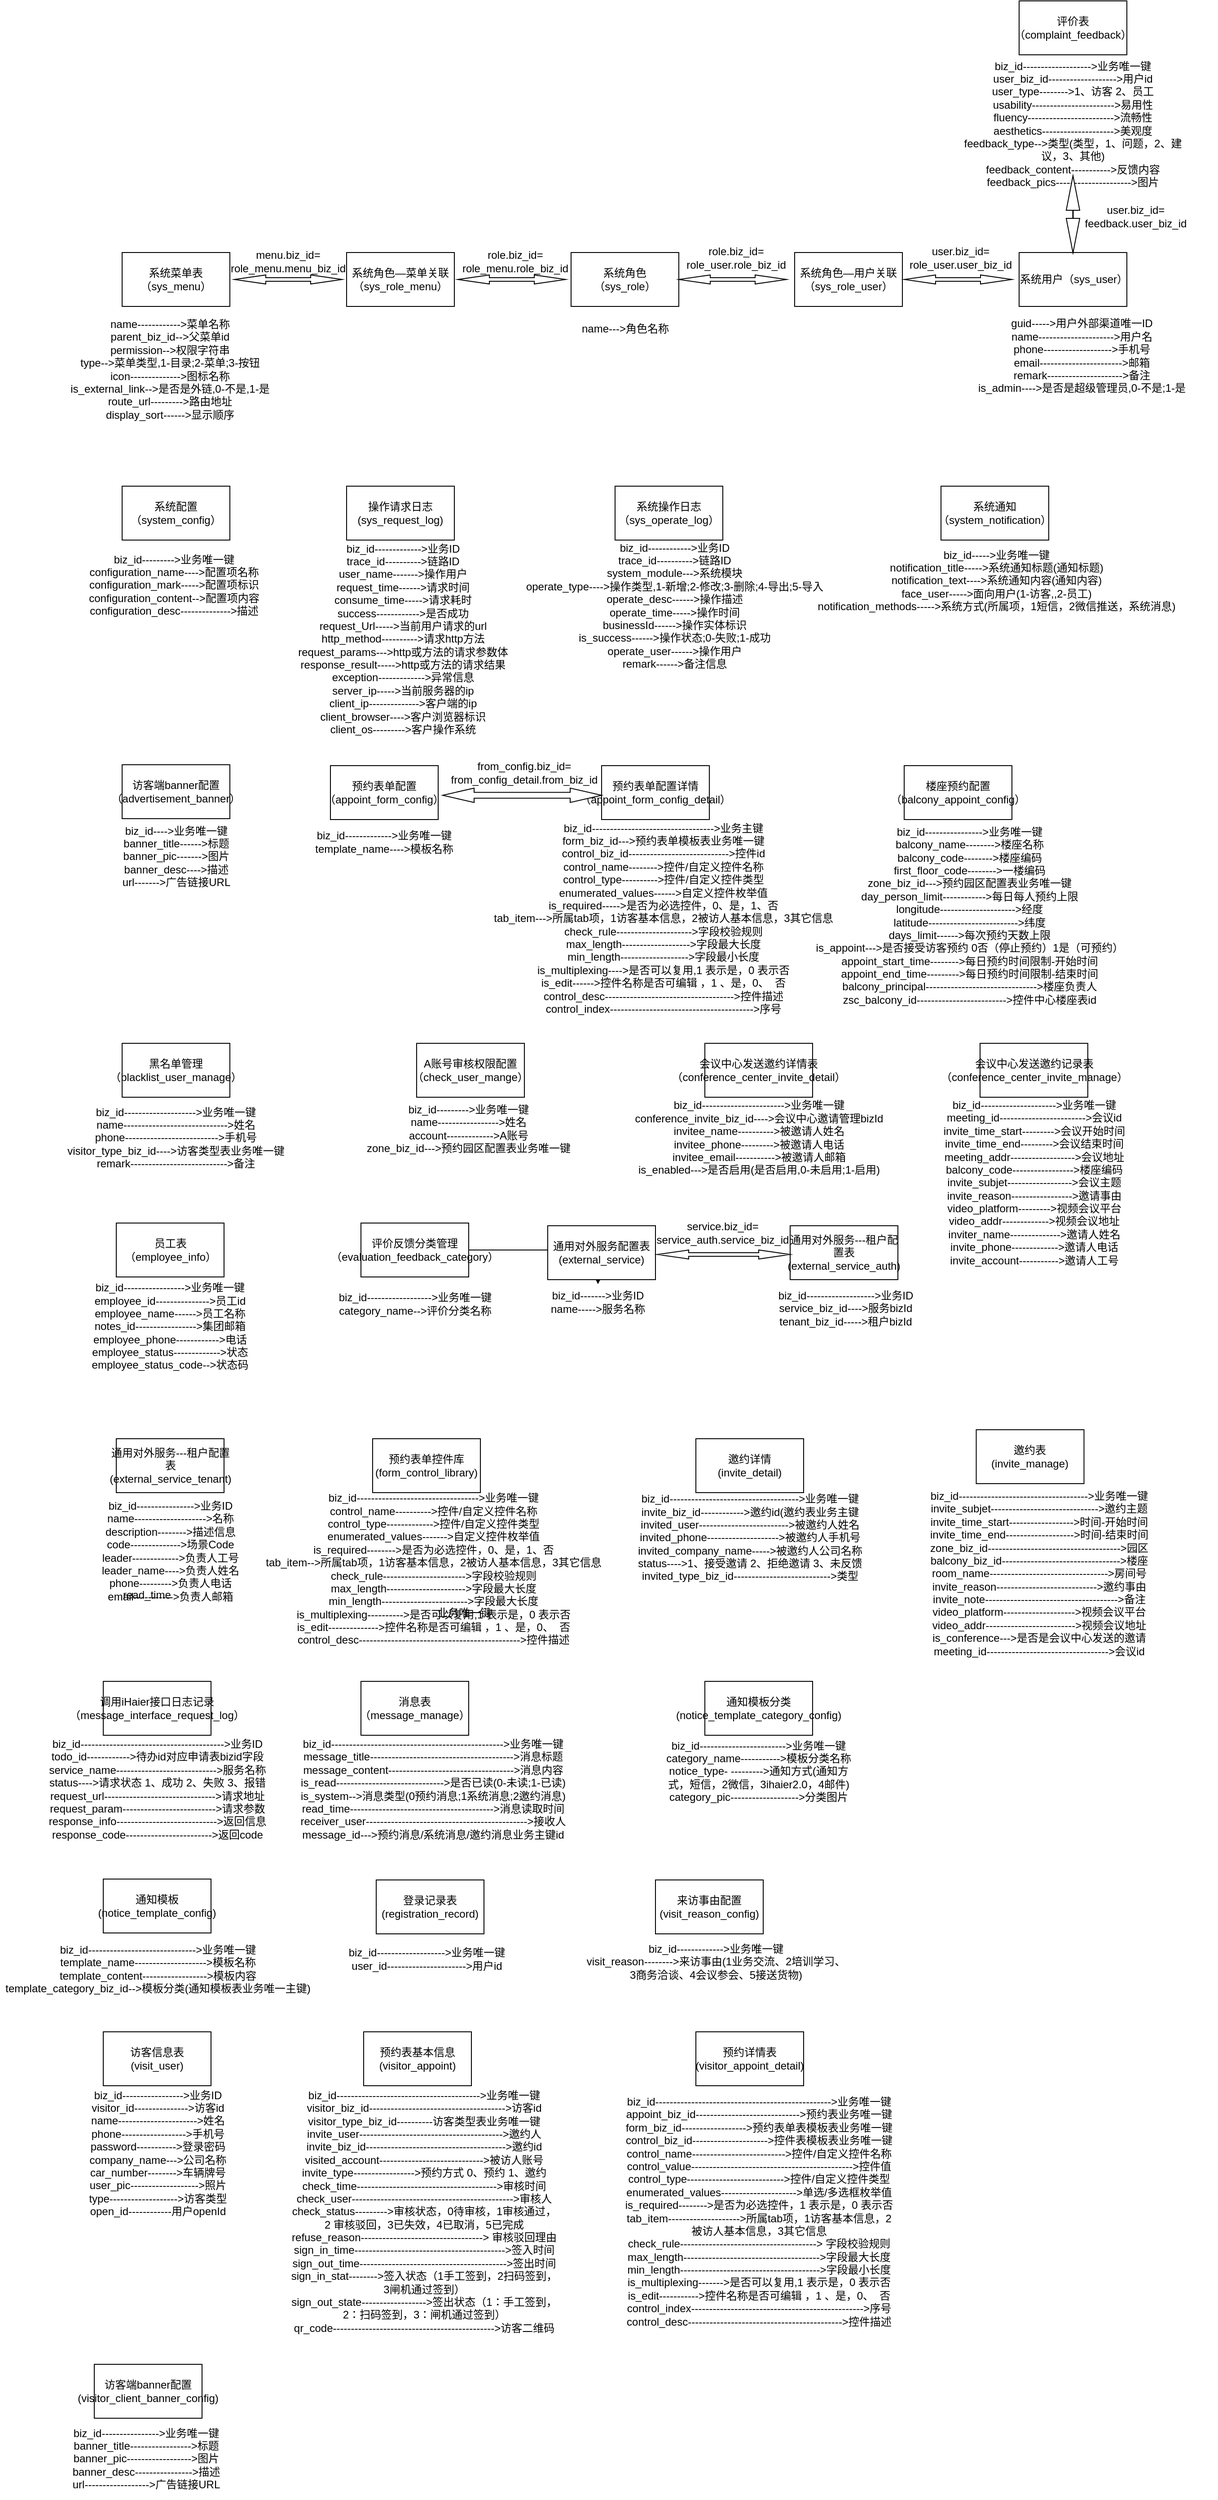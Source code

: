 <mxfile version="21.2.1" type="github">
  <diagram name="第 1 页" id="S5CsdBfcWxi_x1L4hnpd">
    <mxGraphModel dx="1621" dy="1020" grid="1" gridSize="10" guides="1" tooltips="1" connect="1" arrows="1" fold="1" page="0" pageScale="1" pageWidth="827" pageHeight="1169" math="0" shadow="0">
      <root>
        <mxCell id="0" />
        <mxCell id="1" parent="0" />
        <mxCell id="8aJ3rFpo03X7Fq3H-rf9-1" value="系统菜单表&lt;br&gt;（sys_menu）" style="rounded=0;whiteSpace=wrap;html=1;" vertex="1" parent="1">
          <mxGeometry x="-69" y="70" width="120" height="60" as="geometry" />
        </mxCell>
        <mxCell id="8aJ3rFpo03X7Fq3H-rf9-2" value="系统操作日志&lt;br&gt;（sys_operate_log）" style="rounded=0;whiteSpace=wrap;html=1;" vertex="1" parent="1">
          <mxGeometry x="480" y="330" width="120" height="60" as="geometry" />
        </mxCell>
        <mxCell id="8aJ3rFpo03X7Fq3H-rf9-3" value="操作请求日志(sys_request_log)" style="rounded=0;whiteSpace=wrap;html=1;" vertex="1" parent="1">
          <mxGeometry x="181" y="330" width="120" height="60" as="geometry" />
        </mxCell>
        <mxCell id="8aJ3rFpo03X7Fq3H-rf9-4" value="系统角色&lt;br&gt;（sys_role）" style="rounded=0;whiteSpace=wrap;html=1;" vertex="1" parent="1">
          <mxGeometry x="431" y="70" width="120" height="60" as="geometry" />
        </mxCell>
        <mxCell id="8aJ3rFpo03X7Fq3H-rf9-5" value="系统角色—菜单关联&lt;br&gt;（sys_role_menu）" style="rounded=0;whiteSpace=wrap;html=1;" vertex="1" parent="1">
          <mxGeometry x="181" y="70" width="120" height="60" as="geometry" />
        </mxCell>
        <mxCell id="8aJ3rFpo03X7Fq3H-rf9-6" value="系统角色—用户关联&lt;br&gt;（sys_role_user）" style="rounded=0;whiteSpace=wrap;html=1;" vertex="1" parent="1">
          <mxGeometry x="680" y="70" width="120" height="60" as="geometry" />
        </mxCell>
        <mxCell id="8aJ3rFpo03X7Fq3H-rf9-7" value="系统用户（sys_user）" style="rounded=0;whiteSpace=wrap;html=1;" vertex="1" parent="1">
          <mxGeometry x="930" y="70" width="120" height="60" as="geometry" />
        </mxCell>
        <mxCell id="8aJ3rFpo03X7Fq3H-rf9-8" value="系统配置&lt;br&gt;（system_config）" style="rounded=0;whiteSpace=wrap;html=1;" vertex="1" parent="1">
          <mxGeometry x="-69" y="330" width="120" height="60" as="geometry" />
        </mxCell>
        <mxCell id="8aJ3rFpo03X7Fq3H-rf9-9" value="系统通知&lt;br&gt;（system_notification）" style="rounded=0;whiteSpace=wrap;html=1;" vertex="1" parent="1">
          <mxGeometry x="843" y="330" width="120" height="60" as="geometry" />
        </mxCell>
        <mxCell id="8aJ3rFpo03X7Fq3H-rf9-10" value="" style="html=1;shadow=0;dashed=0;align=center;verticalAlign=middle;shape=mxgraph.arrows2.twoWayArrow;dy=0.6;dx=35;" vertex="1" parent="1">
          <mxGeometry x="56" y="95" width="120" height="10" as="geometry" />
        </mxCell>
        <mxCell id="8aJ3rFpo03X7Fq3H-rf9-11" value="menu.biz_id=&lt;br&gt;role_menu.menu_biz_id" style="text;strokeColor=none;align=center;fillColor=none;html=1;verticalAlign=middle;whiteSpace=wrap;rounded=0;" vertex="1" parent="1">
          <mxGeometry x="86" y="65" width="60" height="30" as="geometry" />
        </mxCell>
        <mxCell id="8aJ3rFpo03X7Fq3H-rf9-12" value="" style="html=1;shadow=0;dashed=0;align=center;verticalAlign=middle;shape=mxgraph.arrows2.twoWayArrow;dy=0.6;dx=35;" vertex="1" parent="1">
          <mxGeometry x="305" y="95" width="120" height="10" as="geometry" />
        </mxCell>
        <mxCell id="8aJ3rFpo03X7Fq3H-rf9-13" value="role.biz_id=&lt;br&gt;role_menu.role_biz_id" style="text;strokeColor=none;align=center;fillColor=none;html=1;verticalAlign=middle;whiteSpace=wrap;rounded=0;" vertex="1" parent="1">
          <mxGeometry x="339" y="65" width="60" height="30" as="geometry" />
        </mxCell>
        <mxCell id="8aJ3rFpo03X7Fq3H-rf9-14" value="" style="html=1;shadow=0;dashed=0;align=center;verticalAlign=middle;shape=mxgraph.arrows2.twoWayArrow;dy=0.6;dx=35;" vertex="1" parent="1">
          <mxGeometry x="551" y="95" width="120" height="10" as="geometry" />
        </mxCell>
        <mxCell id="8aJ3rFpo03X7Fq3H-rf9-15" value="role.biz_id=&lt;br&gt;role_user.role_biz_id" style="text;strokeColor=none;align=center;fillColor=none;html=1;verticalAlign=middle;whiteSpace=wrap;rounded=0;" vertex="1" parent="1">
          <mxGeometry x="585" y="61" width="60" height="30" as="geometry" />
        </mxCell>
        <mxCell id="8aJ3rFpo03X7Fq3H-rf9-16" value="" style="html=1;shadow=0;dashed=0;align=center;verticalAlign=middle;shape=mxgraph.arrows2.twoWayArrow;dy=0.6;dx=35;" vertex="1" parent="1">
          <mxGeometry x="802" y="95" width="120" height="10" as="geometry" />
        </mxCell>
        <mxCell id="8aJ3rFpo03X7Fq3H-rf9-17" value="user.biz_id=&lt;br&gt;role_user.user_biz_id" style="text;strokeColor=none;align=center;fillColor=none;html=1;verticalAlign=middle;whiteSpace=wrap;rounded=0;" vertex="1" parent="1">
          <mxGeometry x="835" y="61" width="60" height="30" as="geometry" />
        </mxCell>
        <mxCell id="8aJ3rFpo03X7Fq3H-rf9-19" value="name------------&amp;gt;菜单名称&lt;br&gt;parent_biz_id--&amp;gt;父菜单id&lt;br&gt;permission--&amp;gt;权限字符串&lt;br&gt;type--&amp;gt;菜单类型,1-目录;2-菜单;3-按钮&lt;br&gt;icon--------------&amp;gt;图标名称&lt;br&gt;is_external_link--&amp;gt;是否是外链,0-不是,1-是&lt;br&gt;route_url---------&amp;gt;路由地址&lt;br&gt;display_sort------&amp;gt;显示顺序" style="text;strokeColor=none;align=center;fillColor=none;html=1;verticalAlign=middle;whiteSpace=wrap;rounded=0;" vertex="1" parent="1">
          <mxGeometry x="-140" y="130" width="249" height="140" as="geometry" />
        </mxCell>
        <mxCell id="8aJ3rFpo03X7Fq3H-rf9-20" value="name---&amp;gt;角色名称" style="text;strokeColor=none;align=center;fillColor=none;html=1;verticalAlign=middle;whiteSpace=wrap;rounded=0;" vertex="1" parent="1">
          <mxGeometry x="432" y="140" width="119" height="30" as="geometry" />
        </mxCell>
        <mxCell id="8aJ3rFpo03X7Fq3H-rf9-21" value="guid-----&amp;gt;用户外部渠道唯一ID&lt;br&gt;name---------------------&amp;gt;用户名&lt;br&gt;phone-------------------&amp;gt;手机号&lt;br&gt;email-----------------------&amp;gt;邮箱&lt;br&gt;remark---------------------&amp;gt;备注&lt;br&gt;is_admin----&amp;gt;是否是超级管理员,0-不是;1-是" style="text;strokeColor=none;align=center;fillColor=none;html=1;verticalAlign=middle;whiteSpace=wrap;rounded=0;" vertex="1" parent="1">
          <mxGeometry x="860" y="120" width="280" height="130" as="geometry" />
        </mxCell>
        <mxCell id="8aJ3rFpo03X7Fq3H-rf9-22" value="biz_id---------&amp;gt;业务唯一键&lt;br&gt;configuration_name----&amp;gt;配置项名称&lt;br&gt;configuration_mark-----&amp;gt;配置项标识&lt;br&gt;configuration_content--&amp;gt;配置项内容configuration_desc--------------&amp;gt;描述" style="text;strokeColor=none;align=center;fillColor=none;html=1;verticalAlign=middle;whiteSpace=wrap;rounded=0;" vertex="1" parent="1">
          <mxGeometry x="-131" y="390" width="240" height="100" as="geometry" />
        </mxCell>
        <mxCell id="8aJ3rFpo03X7Fq3H-rf9-23" value="biz_id-------------&amp;gt;业务ID&lt;br&gt;trace_id----------&amp;gt;链路ID&lt;br&gt;user_name-------&amp;gt;操作用户&lt;br&gt;request_time------&amp;gt;请求时间&lt;br&gt;consume_time-----&amp;gt;请求耗时&lt;br&gt;success------------&amp;gt;是否成功&lt;br&gt;request_Url-----&amp;gt;当前用户请求的url&lt;br&gt;http_method----------&amp;gt;请求http方法&lt;br&gt;request_params---&amp;gt;http或方法的请求参数体&lt;br&gt;response_result-----&amp;gt;http或方法的请求结果&lt;br&gt;exception-------------&amp;gt;异常信息&lt;br&gt;server_ip-----&amp;gt;当前服务器的ip&lt;br&gt;client_ip--------------&amp;gt;客户端的ip&lt;br&gt;client_browser----&amp;gt;客户浏览器标识&lt;br&gt;client_os---------&amp;gt;客户操作系统" style="text;strokeColor=none;align=center;fillColor=none;html=1;verticalAlign=middle;whiteSpace=wrap;rounded=0;" vertex="1" parent="1">
          <mxGeometry x="109" y="380" width="270" height="240" as="geometry" />
        </mxCell>
        <mxCell id="8aJ3rFpo03X7Fq3H-rf9-24" value="biz_id------------&amp;gt;业务ID&lt;br&gt;trace_id----------&amp;gt;链路ID&lt;br&gt;system_module---&amp;gt;系统模块&lt;br&gt;operate_type----&amp;gt;操作类型,1-新增;2-修改;3-删除;4-导出;5-导入&lt;br&gt;operate_desc------&amp;gt;操作描述&lt;br&gt;operate_time-----&amp;gt;操作时间&lt;br&gt;businessId------&amp;gt;操作实体标识&lt;br&gt;is_success------&amp;gt;操作状态;0-失败;1-成功&lt;br&gt;operate_user------&amp;gt;操作用户&lt;br&gt;remark------&amp;gt;备注信息" style="text;strokeColor=none;align=center;fillColor=none;html=1;verticalAlign=middle;whiteSpace=wrap;rounded=0;" vertex="1" parent="1">
          <mxGeometry x="379" y="360" width="335" height="205" as="geometry" />
        </mxCell>
        <mxCell id="8aJ3rFpo03X7Fq3H-rf9-25" value="biz_id-----&amp;gt;业务唯一键&lt;br&gt;notification_title-----&amp;gt;系统通知标题(通知标题)&lt;br&gt;notification_text----&amp;gt;系统通知内容(通知内容)&lt;br&gt;face_user-----&amp;gt;面向用户(1-访客,,2-员工)&lt;br&gt;notification_methods-----&amp;gt;系统方式(所属项，1短信，2微信推送，系统消息)&lt;br&gt;" style="text;strokeColor=none;align=center;fillColor=none;html=1;verticalAlign=middle;whiteSpace=wrap;rounded=0;" vertex="1" parent="1">
          <mxGeometry x="700" y="330" width="410" height="210" as="geometry" />
        </mxCell>
        <mxCell id="8aJ3rFpo03X7Fq3H-rf9-26" value="访客端banner配置&lt;br&gt;（advertisement_banner）" style="rounded=0;whiteSpace=wrap;html=1;" vertex="1" parent="1">
          <mxGeometry x="-69" y="640" width="120" height="60" as="geometry" />
        </mxCell>
        <mxCell id="8aJ3rFpo03X7Fq3H-rf9-27" value="biz_id----&amp;gt;业务唯一键&lt;br&gt;banner_title------&amp;gt;标题&lt;br&gt;banner_pic-------&amp;gt;图片&lt;br&gt;banner_desc----&amp;gt;描述&lt;br&gt;url-------&amp;gt;广告链接URL&lt;br&gt;" style="text;strokeColor=none;align=center;fillColor=none;html=1;verticalAlign=middle;whiteSpace=wrap;rounded=0;" vertex="1" parent="1">
          <mxGeometry x="-109.5" y="682" width="201" height="120" as="geometry" />
        </mxCell>
        <mxCell id="8aJ3rFpo03X7Fq3H-rf9-28" value="预约表单配置&lt;br&gt;（appoint_form_config）" style="rounded=0;whiteSpace=wrap;html=1;" vertex="1" parent="1">
          <mxGeometry x="163" y="641" width="120" height="60" as="geometry" />
        </mxCell>
        <mxCell id="8aJ3rFpo03X7Fq3H-rf9-29" value="biz_id-------------&amp;gt;业务唯一键&lt;br&gt;template_name----&amp;gt;模板名称" style="text;strokeColor=none;align=center;fillColor=none;html=1;verticalAlign=middle;whiteSpace=wrap;rounded=0;" vertex="1" parent="1">
          <mxGeometry x="137.25" y="691" width="171.5" height="70" as="geometry" />
        </mxCell>
        <mxCell id="8aJ3rFpo03X7Fq3H-rf9-31" value="预约表单配置详情&lt;br&gt;（appoint_form_config_detail）" style="rounded=0;whiteSpace=wrap;html=1;" vertex="1" parent="1">
          <mxGeometry x="465" y="641" width="120" height="60" as="geometry" />
        </mxCell>
        <mxCell id="8aJ3rFpo03X7Fq3H-rf9-32" value="biz_id----------------------------------&amp;gt;业务主键&lt;br&gt;form_biz_id---&amp;gt;预约表单模板表业务唯一键&lt;br&gt;control_biz_id----------------------------&amp;gt;控件id&lt;br&gt;control_name--------&amp;gt;控件/自定义控件名称&lt;br&gt;control_type----------&amp;gt;控件/自定义控件类型&lt;br&gt;enumerated_values------&amp;gt;自定义控件枚举值&lt;br&gt;is_required-----&amp;gt;是否为必选控件，0、是，1、否&lt;br&gt;tab_item---&amp;gt;所属tab项，1访客基本信息，2被访人基本信息，3其它信息&lt;br&gt;check_rule---------------------&amp;gt;字段校验规则&lt;br&gt;max_length-------------------&amp;gt;字段最大长度&lt;br&gt;min_length-------------------&amp;gt;字段最小长度&lt;br&gt;is_multiplexing----&amp;gt;是否可以复用,1 表示是，0 表示否&lt;br&gt;is_edit------&amp;gt;控件名称是否可编辑 ，1 、是，0、&amp;nbsp; 否&lt;br&gt;control_desc------------------------------------&amp;gt;控件描述&lt;br&gt;control_index----------------------------------------&amp;gt;序号" style="text;strokeColor=none;align=center;fillColor=none;html=1;verticalAlign=middle;whiteSpace=wrap;rounded=0;" vertex="1" parent="1">
          <mxGeometry x="339" y="706" width="390" height="210" as="geometry" />
        </mxCell>
        <mxCell id="8aJ3rFpo03X7Fq3H-rf9-33" value="" style="html=1;shadow=0;dashed=0;align=center;verticalAlign=middle;shape=mxgraph.arrows2.twoWayArrow;dy=0.6;dx=35;" vertex="1" parent="1">
          <mxGeometry x="288" y="666" width="177" height="16" as="geometry" />
        </mxCell>
        <mxCell id="8aJ3rFpo03X7Fq3H-rf9-34" value="from_config.biz_id=&lt;br&gt;from_config_detail.from_biz_id" style="text;strokeColor=none;align=center;fillColor=none;html=1;verticalAlign=middle;whiteSpace=wrap;rounded=0;" vertex="1" parent="1">
          <mxGeometry x="291.5" y="613" width="173.5" height="71" as="geometry" />
        </mxCell>
        <mxCell id="8aJ3rFpo03X7Fq3H-rf9-35" value="楼座预约配置&lt;br&gt;（balcony_appoint_config）" style="rounded=0;whiteSpace=wrap;html=1;" vertex="1" parent="1">
          <mxGeometry x="802" y="641" width="120" height="60" as="geometry" />
        </mxCell>
        <mxCell id="8aJ3rFpo03X7Fq3H-rf9-36" value="biz_id----------------&amp;gt;业务唯一键&lt;br&gt;balcony_name--------&amp;gt;楼座名称&lt;br&gt;balcony_code--------&amp;gt;楼座编码&lt;br&gt;first_floor_code--------&amp;gt;一楼编码&lt;br&gt;zone_biz_id---&amp;gt;预约园区配置表业务唯一键&lt;br&gt;day_person_limit------------&amp;gt;每日每人预约上限&lt;br&gt;longitude---------------------&amp;gt;经度&lt;br&gt;latitude-------------------------&amp;gt;纬度&lt;br&gt;days_limit------&amp;gt;每次预约天数上限&lt;br&gt;is_appoint---&amp;gt;是否接受访客预约 0否（停止预约）1是（可预约）&lt;br&gt;appoint_start_time--------&amp;gt;每日预约时间限制-开始时间&lt;br&gt;appoint_end_time---------&amp;gt;每日预约时间限制-结束时间&lt;br&gt;balcony_principal-------------------------------&amp;gt;楼座负责人&lt;br&gt;zsc_balcony_id-------------------------&amp;gt;控件中心楼座表id" style="text;strokeColor=none;align=center;fillColor=none;html=1;verticalAlign=middle;whiteSpace=wrap;rounded=0;" vertex="1" parent="1">
          <mxGeometry x="690" y="703" width="370" height="209" as="geometry" />
        </mxCell>
        <mxCell id="8aJ3rFpo03X7Fq3H-rf9-37" value="黑名单管理&lt;br&gt;（blacklist_user_manage）" style="rounded=0;whiteSpace=wrap;html=1;" vertex="1" parent="1">
          <mxGeometry x="-69" y="950" width="120" height="60" as="geometry" />
        </mxCell>
        <mxCell id="8aJ3rFpo03X7Fq3H-rf9-38" value="biz_id--------------------&amp;gt;业务唯一键&lt;br&gt;name-----------------------------&amp;gt;姓名&lt;br&gt;phone--------------------------&amp;gt;手机号&lt;br&gt;visitor_type_biz_id----&amp;gt;访客类型表业务唯一键&lt;br&gt;remark---------------------------&amp;gt;备注" style="text;strokeColor=none;align=center;fillColor=none;html=1;verticalAlign=middle;whiteSpace=wrap;rounded=0;" vertex="1" parent="1">
          <mxGeometry x="-144" y="1000" width="270" height="110" as="geometry" />
        </mxCell>
        <mxCell id="8aJ3rFpo03X7Fq3H-rf9-39" value="A账号审核权限配置&lt;br&gt;（check_user_mange）" style="rounded=0;whiteSpace=wrap;html=1;" vertex="1" parent="1">
          <mxGeometry x="259" y="950" width="120" height="60" as="geometry" />
        </mxCell>
        <mxCell id="8aJ3rFpo03X7Fq3H-rf9-40" value="biz_id---------&amp;gt;业务唯一键&lt;br&gt;name-----------------&amp;gt;姓名&lt;br&gt;account-------------&amp;gt;A账号&lt;br&gt;zone_biz_id---&amp;gt;预约园区配置表业务唯一键&lt;br&gt;" style="text;strokeColor=none;align=center;fillColor=none;html=1;verticalAlign=middle;whiteSpace=wrap;rounded=0;" vertex="1" parent="1">
          <mxGeometry x="190" y="1000" width="254" height="90" as="geometry" />
        </mxCell>
        <mxCell id="8aJ3rFpo03X7Fq3H-rf9-41" value="评价表&lt;br&gt;（complaint_feedback）" style="rounded=0;whiteSpace=wrap;html=1;" vertex="1" parent="1">
          <mxGeometry x="930" y="-210" width="120" height="60" as="geometry" />
        </mxCell>
        <mxCell id="8aJ3rFpo03X7Fq3H-rf9-42" value="biz_id-------------------&amp;gt;业务唯一键&lt;br&gt;user_biz_id-------------------&amp;gt;用户id&lt;br&gt;user_type--------&amp;gt;1、访客 2、员工&lt;br&gt;usability-----------------------&amp;gt;易用性&lt;br&gt;fluency------------------------&amp;gt;流畅性&lt;br&gt;aesthetics--------------------&amp;gt;美观度&lt;br&gt;feedback_type--&amp;gt;类型(类型，1、问题，2、建议，3、其他)&lt;br&gt;feedback_content-----------&amp;gt;反馈内容&lt;br&gt;feedback_pics---------------------&amp;gt;图片" style="text;strokeColor=none;align=center;fillColor=none;html=1;verticalAlign=middle;whiteSpace=wrap;rounded=0;" vertex="1" parent="1">
          <mxGeometry x="860" y="-153" width="260" height="160" as="geometry" />
        </mxCell>
        <mxCell id="8aJ3rFpo03X7Fq3H-rf9-44" value="" style="html=1;shadow=0;dashed=0;align=center;verticalAlign=middle;shape=mxgraph.arrows2.twoWayArrow;dy=0.97;dx=38.5;rotation=-90;" vertex="1" parent="1">
          <mxGeometry x="947" y="20" width="86" height="15" as="geometry" />
        </mxCell>
        <mxCell id="8aJ3rFpo03X7Fq3H-rf9-45" value="user.biz_id=&lt;br&gt;feedback.user_biz_id" style="text;strokeColor=none;align=center;fillColor=none;html=1;verticalAlign=middle;whiteSpace=wrap;rounded=0;" vertex="1" parent="1">
          <mxGeometry x="970" y="-5" width="180" height="70" as="geometry" />
        </mxCell>
        <mxCell id="8aJ3rFpo03X7Fq3H-rf9-46" value="会议中心发送邀约详情表（conference_center_invite_detail）" style="rounded=0;whiteSpace=wrap;html=1;" vertex="1" parent="1">
          <mxGeometry x="580" y="950" width="120" height="60" as="geometry" />
        </mxCell>
        <mxCell id="8aJ3rFpo03X7Fq3H-rf9-47" value="biz_id-----------------------&amp;gt;业务唯一键&lt;br&gt;conference_invite_biz_id----&amp;gt;会议中心邀请管理bizId&lt;br&gt;invitee_name----------&amp;gt;被邀请人姓名&lt;br&gt;invitee_phone---------&amp;gt;被邀请人电话&lt;br&gt;invitee_email-----------&amp;gt;被邀请人邮箱&lt;br&gt;is_enabled---&amp;gt;是否启用(是否启用,0-未启用;1-启用)&lt;br&gt;" style="text;strokeColor=none;align=center;fillColor=none;html=1;verticalAlign=middle;whiteSpace=wrap;rounded=0;" vertex="1" parent="1">
          <mxGeometry x="495.5" y="965" width="289" height="180" as="geometry" />
        </mxCell>
        <mxCell id="8aJ3rFpo03X7Fq3H-rf9-49" value="会议中心发送邀约记录表（conference_center_invite_manage）" style="rounded=0;whiteSpace=wrap;html=1;" vertex="1" parent="1">
          <mxGeometry x="886.5" y="950" width="120" height="60" as="geometry" />
        </mxCell>
        <mxCell id="8aJ3rFpo03X7Fq3H-rf9-50" value="biz_id---------------------&amp;gt;业务唯一键&lt;br&gt;meeting_id------------------------&amp;gt;会议id&lt;br&gt;invite_time_start---------&amp;gt;会议开始时间&lt;br&gt;invite_time_end---------&amp;gt;会议结束时间&lt;br&gt;meeting_addr------------------&amp;gt;会议地址&lt;br&gt;balcony_code-----------------&amp;gt;楼座编码&lt;br&gt;invite_subjet------------------&amp;gt;会议主题&lt;br&gt;invite_reason-----------------&amp;gt;邀请事由&lt;br&gt;video_platform---------&amp;gt;视频会议平台&lt;br&gt;video_addr-------------&amp;gt;视频会议地址&lt;br&gt;inviter_name--------------&amp;gt;邀请人姓名&lt;br&gt;invite_phone-------------&amp;gt;邀请人电话&lt;br&gt;invite_account-----------&amp;gt;邀请人工号" style="text;strokeColor=none;align=center;fillColor=none;html=1;verticalAlign=middle;whiteSpace=wrap;rounded=0;" vertex="1" parent="1">
          <mxGeometry x="827.5" y="1000" width="238" height="210" as="geometry" />
        </mxCell>
        <mxCell id="8aJ3rFpo03X7Fq3H-rf9-51" value="员工表&lt;br&gt;（employee_info）" style="rounded=0;whiteSpace=wrap;html=1;" vertex="1" parent="1">
          <mxGeometry x="-75.5" y="1150" width="120" height="60" as="geometry" />
        </mxCell>
        <mxCell id="8aJ3rFpo03X7Fq3H-rf9-52" value="biz_id-----------------&amp;gt;业务唯一键&lt;br&gt;employee_id---------------&amp;gt;员工id&lt;br&gt;employee_name------&amp;gt;员工名称&lt;br&gt;notes_id-----------------&amp;gt;集团邮箱&lt;br&gt;employee_phone------------&amp;gt;电话&lt;br&gt;employee_status-------------&amp;gt;状态&lt;br&gt;employee_status_code--&amp;gt;状态码&lt;br&gt;" style="text;strokeColor=none;align=center;fillColor=none;html=1;verticalAlign=middle;whiteSpace=wrap;rounded=0;" vertex="1" parent="1">
          <mxGeometry x="-125.87" y="1200" width="220.75" height="130" as="geometry" />
        </mxCell>
        <mxCell id="8aJ3rFpo03X7Fq3H-rf9-64" value="" style="edgeStyle=orthogonalEdgeStyle;rounded=0;orthogonalLoop=1;jettySize=auto;html=1;" edge="1" parent="1" source="8aJ3rFpo03X7Fq3H-rf9-53" target="8aJ3rFpo03X7Fq3H-rf9-56">
          <mxGeometry relative="1" as="geometry" />
        </mxCell>
        <mxCell id="8aJ3rFpo03X7Fq3H-rf9-53" value="评价反馈分类管理&lt;br&gt;（evaluation_feedback_category）" style="rounded=0;whiteSpace=wrap;html=1;" vertex="1" parent="1">
          <mxGeometry x="197" y="1150" width="120" height="60" as="geometry" />
        </mxCell>
        <mxCell id="8aJ3rFpo03X7Fq3H-rf9-54" value="biz_id------------------&amp;gt;业务唯一键&lt;br&gt;category_name--&amp;gt;评价分类名称&lt;br&gt;" style="text;strokeColor=none;align=center;fillColor=none;html=1;verticalAlign=middle;whiteSpace=wrap;rounded=0;" vertex="1" parent="1">
          <mxGeometry x="150.5" y="1210" width="213" height="60" as="geometry" />
        </mxCell>
        <mxCell id="8aJ3rFpo03X7Fq3H-rf9-55" value="通用对外服务配置表&lt;br&gt;(external_service)" style="rounded=0;whiteSpace=wrap;html=1;" vertex="1" parent="1">
          <mxGeometry x="405" y="1153" width="120" height="60" as="geometry" />
        </mxCell>
        <mxCell id="8aJ3rFpo03X7Fq3H-rf9-56" value="biz_id-------&amp;gt;业务ID&lt;br&gt;name-----&amp;gt;服务名称" style="text;strokeColor=none;align=center;fillColor=none;html=1;verticalAlign=middle;whiteSpace=wrap;rounded=0;" vertex="1" parent="1">
          <mxGeometry x="368" y="1218" width="186" height="40" as="geometry" />
        </mxCell>
        <mxCell id="8aJ3rFpo03X7Fq3H-rf9-57" value="通用对外服务---租户配置表(external_service_auth)" style="rounded=0;whiteSpace=wrap;html=1;" vertex="1" parent="1">
          <mxGeometry x="675" y="1153" width="120" height="60" as="geometry" />
        </mxCell>
        <mxCell id="8aJ3rFpo03X7Fq3H-rf9-58" value="biz_id-------------------&amp;gt;业务ID&lt;br&gt;service_biz_id----&amp;gt;服务bizId&lt;br&gt;tenant_biz_id-----&amp;gt;租户bizId" style="text;strokeColor=none;align=center;fillColor=none;html=1;verticalAlign=middle;whiteSpace=wrap;rounded=0;" vertex="1" parent="1">
          <mxGeometry x="646.5" y="1210" width="180" height="70" as="geometry" />
        </mxCell>
        <mxCell id="8aJ3rFpo03X7Fq3H-rf9-59" value="" style="html=1;shadow=0;dashed=0;align=center;verticalAlign=middle;shape=mxgraph.arrows2.twoWayArrow;dy=0.6;dx=35;" vertex="1" parent="1">
          <mxGeometry x="527" y="1180" width="148" height="10" as="geometry" />
        </mxCell>
        <mxCell id="8aJ3rFpo03X7Fq3H-rf9-60" value="service.biz_id=&lt;br&gt;service_auth.service_biz_id" style="text;strokeColor=none;align=center;fillColor=none;html=1;verticalAlign=middle;whiteSpace=wrap;rounded=0;" vertex="1" parent="1">
          <mxGeometry x="525" y="1128" width="150" height="65" as="geometry" />
        </mxCell>
        <mxCell id="8aJ3rFpo03X7Fq3H-rf9-62" value="通用对外服务---租户配置表(external_service_tenant)" style="rounded=0;whiteSpace=wrap;html=1;" vertex="1" parent="1">
          <mxGeometry x="-75.5" y="1390" width="120" height="60" as="geometry" />
        </mxCell>
        <mxCell id="8aJ3rFpo03X7Fq3H-rf9-63" value="biz_id----------------&amp;gt;业务ID&lt;br&gt;name--------------------&amp;gt;名称&lt;br&gt;description--------&amp;gt;描述信息&lt;br&gt;code--------------&amp;gt;场景Code&lt;br&gt;leader-------------&amp;gt;负责人工号&lt;br&gt;leader_name----&amp;gt;负责人姓名&lt;br&gt;phone---------&amp;gt;负责人电话&lt;br&gt;email-----------&amp;gt;负责人邮箱" style="text;strokeColor=none;align=center;fillColor=none;html=1;verticalAlign=middle;whiteSpace=wrap;rounded=0;" vertex="1" parent="1">
          <mxGeometry x="-115.5" y="1450" width="200" height="130" as="geometry" />
        </mxCell>
        <mxCell id="8aJ3rFpo03X7Fq3H-rf9-65" value="预约表单控件库&lt;br&gt;(form_control_library)" style="rounded=0;whiteSpace=wrap;html=1;" vertex="1" parent="1">
          <mxGeometry x="210" y="1390" width="120" height="60" as="geometry" />
        </mxCell>
        <mxCell id="8aJ3rFpo03X7Fq3H-rf9-66" value="biz_id----------------------------------&amp;gt;业务唯一键&lt;br&gt;control_name----------&amp;gt;控件/自定义控件名称&lt;br&gt;control_type-------------&amp;gt;控件/自定义控件类型&lt;br&gt;enumerated_values-------&amp;gt;自定义控件枚举值&lt;br&gt;is_required--------&amp;gt;是否为必选控件，0、是，1、否&lt;br&gt;tab_item--&amp;gt;所属tab项，1访客基本信息，2被访人基本信息，3其它信息&lt;br&gt;check_rule-----------------------&amp;gt;字段校验规则&lt;br&gt;max_length----------------------&amp;gt;字段最大长度&lt;br&gt;min_length------------------------&amp;gt;字段最大长度&lt;br&gt;is_multiplexing----------&amp;gt;是否可以复用,1 表示是，0 表示否&lt;br&gt;is_edit--------------&amp;gt;控件名称是否可编辑 ，1 、是，0、&amp;nbsp; 否&lt;br&gt;control_desc---------------------------------------------&amp;gt;控件描述&lt;br&gt;" style="text;strokeColor=none;align=center;fillColor=none;html=1;verticalAlign=middle;whiteSpace=wrap;rounded=0;" vertex="1" parent="1">
          <mxGeometry x="89.5" y="1430" width="375.5" height="210" as="geometry" />
        </mxCell>
        <mxCell id="8aJ3rFpo03X7Fq3H-rf9-67" value="邀约详情&lt;br&gt;(invite_detail)" style="rounded=0;whiteSpace=wrap;html=1;" vertex="1" parent="1">
          <mxGeometry x="570" y="1390" width="120" height="60" as="geometry" />
        </mxCell>
        <mxCell id="8aJ3rFpo03X7Fq3H-rf9-68" value="biz_id------------------------------------&amp;gt;业务唯一键&lt;br&gt;invite_biz_id------------&amp;gt;邀约id(邀约表业务主键&lt;br&gt;invited_user-------------------------&amp;gt;被邀约人姓名&lt;br&gt;invited_phone--------------------&amp;gt;被邀约人手机号&lt;br&gt;invited_company_name-----&amp;gt;被邀约人公司名称&lt;br&gt;status----&amp;gt;1、接受邀请 2、拒绝邀请 3、未反馈&lt;br&gt;invited_type_biz_id---------------------------&amp;gt;类型" style="text;strokeColor=none;align=center;fillColor=none;html=1;verticalAlign=middle;whiteSpace=wrap;rounded=0;" vertex="1" parent="1">
          <mxGeometry x="482.75" y="1440" width="294.5" height="120" as="geometry" />
        </mxCell>
        <mxCell id="8aJ3rFpo03X7Fq3H-rf9-69" value="邀约表&lt;br&gt;(invite_manage)" style="rounded=0;whiteSpace=wrap;html=1;" vertex="1" parent="1">
          <mxGeometry x="882.25" y="1380" width="120" height="60" as="geometry" />
        </mxCell>
        <mxCell id="8aJ3rFpo03X7Fq3H-rf9-70" value="biz_id------------------------------------&amp;gt;业务唯一键&lt;br&gt;invite_subjet------------------------------&amp;gt;邀约主题&lt;br&gt;invite_time_start------------------&amp;gt;时间-开始时间&lt;br&gt;invite_time_end-------------------&amp;gt;时间-结束时间&lt;br&gt;zone_biz_id-------------------------------------&amp;gt;园区&lt;br&gt;balcony_biz_id---------------------------------&amp;gt;楼座&lt;br&gt;room_name---------------------------------&amp;gt;房间号&lt;br&gt;invite_reason----------------------------&amp;gt;邀约事由&lt;br&gt;invite_note-------------------------------------&amp;gt;备注&lt;br&gt;video_platform--------------------&amp;gt;视频会议平台&lt;br&gt;video_addr-------------------------&amp;gt;视频会议地址&lt;br&gt;is_conference---&amp;gt;是否是会议中心发送的邀请&lt;br&gt;meeting_id----------------------------------&amp;gt;会议id" style="text;strokeColor=none;align=center;fillColor=none;html=1;verticalAlign=middle;whiteSpace=wrap;rounded=0;" vertex="1" parent="1">
          <mxGeometry x="810" y="1440" width="285" height="200" as="geometry" />
        </mxCell>
        <mxCell id="8aJ3rFpo03X7Fq3H-rf9-71" value="调用iHaier接口日志记录（message_interface_request_log）" style="rounded=0;whiteSpace=wrap;html=1;" vertex="1" parent="1">
          <mxGeometry x="-90" y="1660" width="120" height="60" as="geometry" />
        </mxCell>
        <mxCell id="8aJ3rFpo03X7Fq3H-rf9-72" value="biz_id----------------------------------------&amp;gt;业务ID&lt;br&gt;todo_id------------&amp;gt;待办id对应申请表bizid字段&lt;br&gt;service_name----------------------------&amp;gt;服务名称&lt;br&gt;status----&amp;gt;请求状态 1、成功 2、失败 3、报错&lt;br&gt;request_url-------------------------------&amp;gt;请求地址&lt;br&gt;request_param--------------------------&amp;gt;请求参数&lt;br&gt;response_info----------------------------&amp;gt;返回信息&lt;br&gt;response_code------------------------&amp;gt;返回code&lt;br&gt;" style="text;strokeColor=none;align=center;fillColor=none;html=1;verticalAlign=middle;whiteSpace=wrap;rounded=0;" vertex="1" parent="1">
          <mxGeometry x="-172.5" y="1710" width="285" height="140" as="geometry" />
        </mxCell>
        <mxCell id="8aJ3rFpo03X7Fq3H-rf9-73" value="消息表&lt;br&gt;（message_manage）" style="rounded=0;whiteSpace=wrap;html=1;" vertex="1" parent="1">
          <mxGeometry x="197" y="1660" width="120" height="60" as="geometry" />
        </mxCell>
        <mxCell id="8aJ3rFpo03X7Fq3H-rf9-74" value="biz_id------------------------------------------------&amp;gt;业务唯一键&lt;br&gt;message_title----------------------------------------&amp;gt;消息标题&lt;br&gt;message_content-----------------------------------&amp;gt;消息内容&lt;br&gt;is_read------------------------------&amp;gt;是否已读(0-未读;1-已读)&lt;br&gt;is_system--&amp;gt;消息类型(0预约消息;1系统消息;2邀约消息)&lt;br&gt;read_time----------------------------------------&amp;gt;消息读取时间&lt;br&gt;receiver_user---------------------------------------------&amp;gt;接收人&lt;br&gt;message_id---&amp;gt;预约消息/系统消息/邀约消息业务主键id" style="text;strokeColor=none;align=center;fillColor=none;html=1;verticalAlign=middle;whiteSpace=wrap;rounded=0;" vertex="1" parent="1">
          <mxGeometry x="119.75" y="1710" width="315" height="140" as="geometry" />
        </mxCell>
        <mxCell id="8aJ3rFpo03X7Fq3H-rf9-75" value="业务唯一键" style="text;whiteSpace=wrap;html=1;" vertex="1" parent="1">
          <mxGeometry x="280" y="1570" width="90" height="40" as="geometry" />
        </mxCell>
        <mxCell id="8aJ3rFpo03X7Fq3H-rf9-76" value="read_time" style="text;whiteSpace=wrap;html=1;" vertex="1" parent="1">
          <mxGeometry x="-70" y="1550" width="90" height="40" as="geometry" />
        </mxCell>
        <mxCell id="8aJ3rFpo03X7Fq3H-rf9-79" value="通知模板分类&lt;br&gt;(notice_template_category_config)" style="rounded=0;whiteSpace=wrap;html=1;" vertex="1" parent="1">
          <mxGeometry x="580" y="1660" width="120" height="60" as="geometry" />
        </mxCell>
        <mxCell id="8aJ3rFpo03X7Fq3H-rf9-80" value="biz_id------------------------&amp;gt;业务唯一键&lt;br&gt;category_name-----------&amp;gt;模板分类名称&lt;br&gt;notice_type- ---------&amp;gt;通知方式(通知方式，短信，2微信，3ihaier2.0，4邮件)&lt;br&gt;category_pic-------------------&amp;gt;分类图片" style="text;strokeColor=none;align=center;fillColor=none;html=1;verticalAlign=middle;whiteSpace=wrap;rounded=0;" vertex="1" parent="1">
          <mxGeometry x="535" y="1700" width="210" height="120" as="geometry" />
        </mxCell>
        <mxCell id="8aJ3rFpo03X7Fq3H-rf9-81" value="通知模板&lt;br&gt;(notice_template_config)" style="rounded=0;whiteSpace=wrap;html=1;" vertex="1" parent="1">
          <mxGeometry x="-90" y="1880" width="120" height="60" as="geometry" />
        </mxCell>
        <mxCell id="8aJ3rFpo03X7Fq3H-rf9-82" value="biz_id------------------------------&amp;gt;业务唯一键&lt;br&gt;template_name--------------------&amp;gt;模板名称&lt;br&gt;template_content------------------&amp;gt;模板内容&lt;br&gt;template_category_biz_id--&amp;gt;模板分类(通知模板表业务唯一主键)&lt;br&gt;" style="text;strokeColor=none;align=center;fillColor=none;html=1;verticalAlign=middle;whiteSpace=wrap;rounded=0;" vertex="1" parent="1">
          <mxGeometry x="-204.49" y="1940" width="350.49" height="80" as="geometry" />
        </mxCell>
        <mxCell id="8aJ3rFpo03X7Fq3H-rf9-83" value="登录记录表&lt;br&gt;(registration_record)" style="rounded=0;whiteSpace=wrap;html=1;" vertex="1" parent="1">
          <mxGeometry x="214" y="1881" width="120" height="60" as="geometry" />
        </mxCell>
        <mxCell id="8aJ3rFpo03X7Fq3H-rf9-84" value="biz_id-------------------&amp;gt;业务唯一键&lt;br&gt;user_id----------------------&amp;gt;用户id&lt;br&gt;" style="text;strokeColor=none;align=center;fillColor=none;html=1;verticalAlign=middle;whiteSpace=wrap;rounded=0;" vertex="1" parent="1">
          <mxGeometry x="161.5" y="1949" width="217" height="40" as="geometry" />
        </mxCell>
        <mxCell id="8aJ3rFpo03X7Fq3H-rf9-85" value="来访事由配置&lt;br&gt;(visit_reason_config)" style="rounded=0;whiteSpace=wrap;html=1;" vertex="1" parent="1">
          <mxGeometry x="525" y="1881" width="120" height="60" as="geometry" />
        </mxCell>
        <mxCell id="8aJ3rFpo03X7Fq3H-rf9-86" value="biz_id-------------&amp;gt;业务唯一键&lt;br&gt;visit_reason--------&amp;gt;来访事由(1业务交流、2培训学习、&lt;br&gt;3商务洽谈、4会议参会、5接送货物)&lt;br&gt;" style="text;strokeColor=none;align=center;fillColor=none;html=1;verticalAlign=middle;whiteSpace=wrap;rounded=0;" vertex="1" parent="1">
          <mxGeometry x="444" y="1941" width="297" height="61" as="geometry" />
        </mxCell>
        <mxCell id="8aJ3rFpo03X7Fq3H-rf9-87" value="访客信息表&lt;br&gt;(visit_user)" style="rounded=0;whiteSpace=wrap;html=1;" vertex="1" parent="1">
          <mxGeometry x="-90" y="2050" width="120" height="60" as="geometry" />
        </mxCell>
        <mxCell id="8aJ3rFpo03X7Fq3H-rf9-88" value="biz_id-----------------&amp;gt;业务ID&lt;br&gt;visitor_id---------------&amp;gt;访客id&lt;br&gt;name----------------------&amp;gt;姓名&lt;br&gt;phone------------------&amp;gt;手机号&lt;br&gt;password-----------&amp;gt;登录密码&lt;br&gt;company_name---&amp;gt;公司名称&lt;br&gt;car_number--------&amp;gt;车辆牌号&lt;br&gt;user_pic-------------------&amp;gt;照片&lt;br&gt;type-------------------&amp;gt;访客类型&lt;br&gt;open_id------------用户openId&lt;br&gt;" style="text;strokeColor=none;align=center;fillColor=none;html=1;verticalAlign=middle;whiteSpace=wrap;rounded=0;" vertex="1" parent="1">
          <mxGeometry x="-139.24" y="2100" width="220" height="170" as="geometry" />
        </mxCell>
        <mxCell id="8aJ3rFpo03X7Fq3H-rf9-89" value="预约表基本信息&lt;br&gt;(visitor_appoint)" style="rounded=0;whiteSpace=wrap;html=1;" vertex="1" parent="1">
          <mxGeometry x="200" y="2050" width="120" height="60" as="geometry" />
        </mxCell>
        <mxCell id="8aJ3rFpo03X7Fq3H-rf9-90" value="biz_id----------------------------------------&amp;gt;业务唯一键&lt;br&gt;visitor_biz_id--------------------------------------&amp;gt;访客id&lt;br&gt;visitor_type_biz_id----------访客类型表业务唯一键&lt;br&gt;invite_user----------------------------------------&amp;gt;邀约人&lt;br&gt;invite_biz_id---------------------------------------&amp;gt;邀约id&lt;br&gt;visited_account-----------------------------&amp;gt;被访人账号&lt;br&gt;invite_type-----------------&amp;gt;预约方式 0、预约 1、邀约&lt;br&gt;check_time---------------------------------------&amp;gt;审核时间&lt;br&gt;check_user---------------------------------------------&amp;gt;审核人&lt;br&gt;check_status---------&amp;gt;审核状态，0待审核，1审核通过，&lt;br&gt;2 审核驳回，3已失效，4已取消，5已完成&lt;br&gt;refuse_reason----------------------------------&amp;gt;&amp;nbsp;审核驳回理由&lt;br&gt;sign_in_time------------------------------------------&amp;gt;签入时间&lt;br&gt;sign_out_time-----------------------------------------&amp;gt;签出时间&lt;br&gt;sign_in_stat--------&amp;gt;签入状态（1手工签到，2扫码签到，&lt;br&gt;3闸机通过签到）&lt;br&gt;sign_out_state------------------&amp;gt;签出状态（1：手工签到，&lt;br&gt;2：扫码签到，3：闸机通过签到）&lt;br&gt;qr_code---------------------------------------------&amp;gt;访客二维码" style="text;strokeColor=none;align=center;fillColor=none;html=1;verticalAlign=middle;whiteSpace=wrap;rounded=0;" vertex="1" parent="1">
          <mxGeometry x="94.75" y="2110" width="345.25" height="280" as="geometry" />
        </mxCell>
        <mxCell id="8aJ3rFpo03X7Fq3H-rf9-91" value="预约详情表&lt;br&gt;(visitor_appoint_detail)" style="rounded=0;whiteSpace=wrap;html=1;" vertex="1" parent="1">
          <mxGeometry x="570" y="2050" width="120" height="60" as="geometry" />
        </mxCell>
        <mxCell id="8aJ3rFpo03X7Fq3H-rf9-92" value="biz_id-------------------------------------------------&amp;gt;业务唯一键&lt;br&gt;appoint_biz_id-----------------------------&amp;gt;预约表业务唯一键&lt;br&gt;form_biz_id------------------&amp;gt;预约表单表模板表业务唯一键&lt;br&gt;control_biz_id---------------------&amp;gt;控件表模板表业务唯一键&lt;br&gt;control_name--------------------------&amp;gt;控件/自定义控件名称&lt;br&gt;control_value---------------------------------------------&amp;gt;控件值&lt;br&gt;control_type---------------------------&amp;gt;控件/自定义控件类型&lt;br&gt;enumerated_values---------------------&amp;gt;单选/多选框枚举值&lt;br&gt;is_required--------&amp;gt;是否为必选控件，1 表示是，0 表示否&lt;br&gt;tab_item--------------------&amp;gt;所属tab项，1访客基本信息，2&lt;br&gt;被访人基本信息，3其它信息&lt;br&gt;check_rule--------------------------------------&amp;gt;&amp;nbsp;字段校验规则&lt;br&gt;max_length--------------------------------------&amp;gt;字段最大长度&lt;br&gt;min_length---------------------------------------&amp;gt;字段最小长度&lt;br&gt;is_multiplexing-------&amp;gt;是否可以复用,1 表示是，0 表示否&lt;br&gt;is_edit-----------&amp;gt;控件名称是否可编辑 ，1 、是，0、&amp;nbsp; 否&lt;br&gt;control_index------------------------------------------------&amp;gt;序号&lt;br&gt;control_desc-------------------------------------------&amp;gt;控件描述" style="text;strokeColor=none;align=center;fillColor=none;html=1;verticalAlign=middle;whiteSpace=wrap;rounded=0;" vertex="1" parent="1">
          <mxGeometry x="467.5" y="2110" width="345" height="280" as="geometry" />
        </mxCell>
        <mxCell id="8aJ3rFpo03X7Fq3H-rf9-93" value="访客端banner配置&lt;br&gt;(visitor_client_banner_config)" style="rounded=0;whiteSpace=wrap;html=1;" vertex="1" parent="1">
          <mxGeometry x="-100" y="2420" width="120" height="60" as="geometry" />
        </mxCell>
        <mxCell id="8aJ3rFpo03X7Fq3H-rf9-94" value="biz_id----------------&amp;gt;业务唯一键&lt;br&gt;banner_title-----------------&amp;gt;标题&lt;br&gt;banner_pic------------------&amp;gt;图片&lt;br&gt;banner_desc----------------&amp;gt;描述&lt;br&gt;url------------------&amp;gt;广告链接URL&lt;br&gt;" style="text;strokeColor=none;align=center;fillColor=none;html=1;verticalAlign=middle;whiteSpace=wrap;rounded=0;" vertex="1" parent="1">
          <mxGeometry x="-139.24" y="2480" width="194" height="90" as="geometry" />
        </mxCell>
      </root>
    </mxGraphModel>
  </diagram>
</mxfile>
